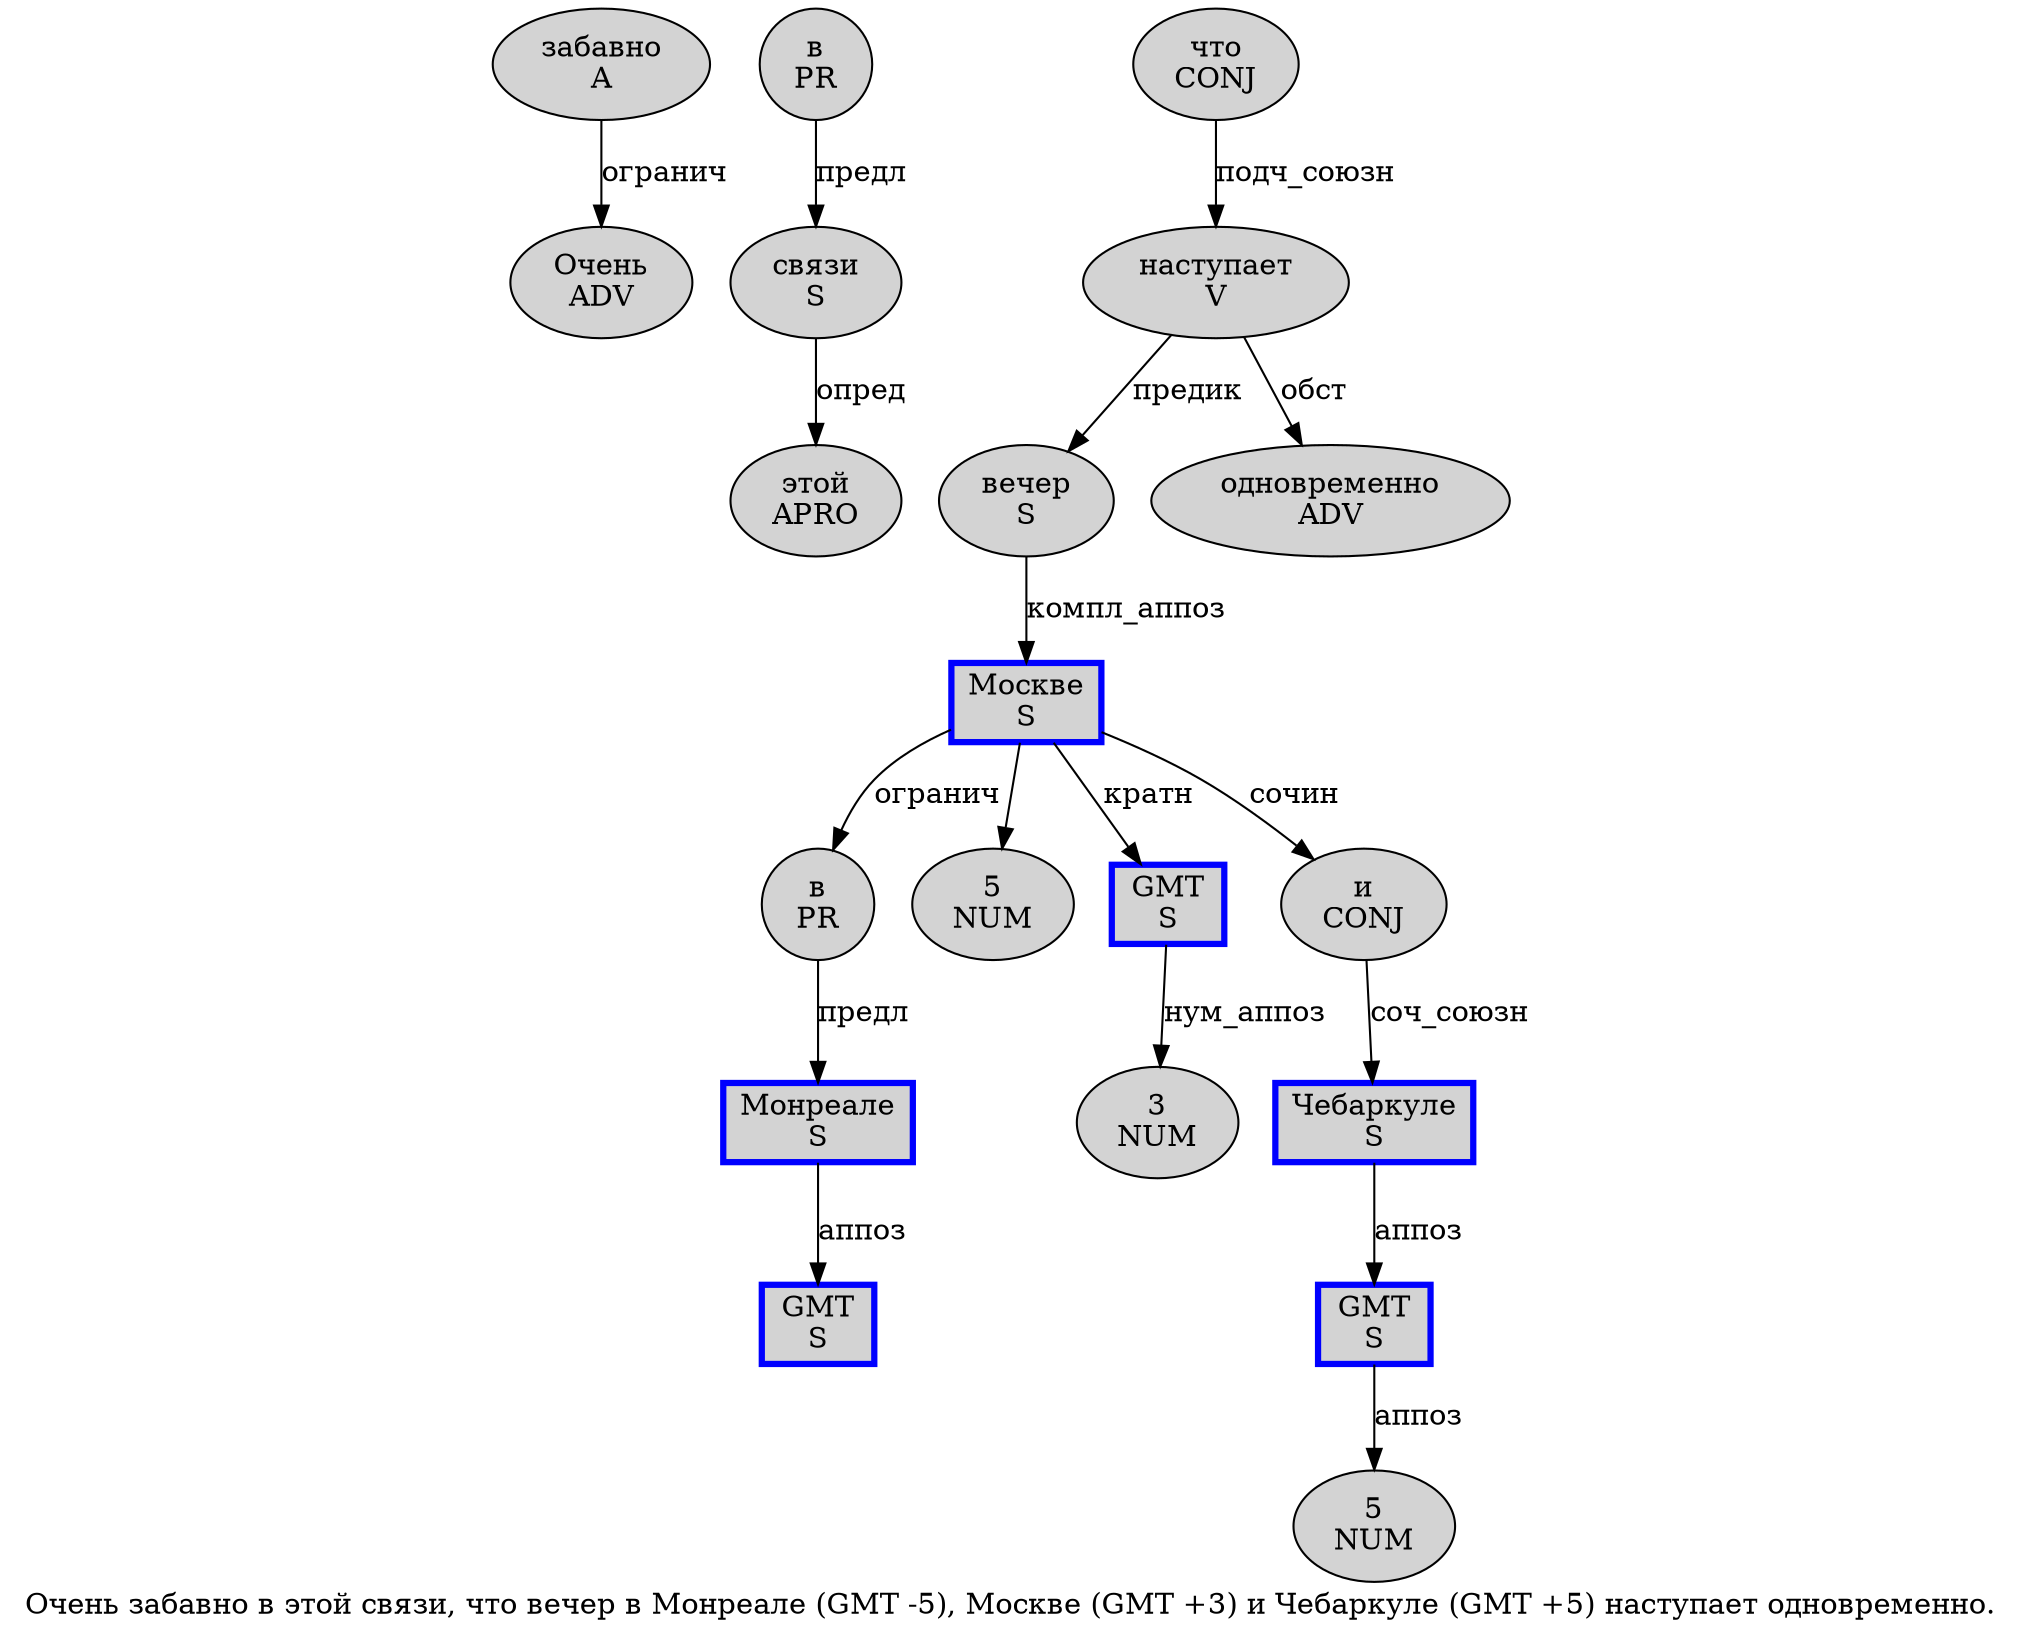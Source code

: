 digraph SENTENCE_3558 {
	graph [label="Очень забавно в этой связи, что вечер в Монреале (GMT -5), Москве (GMT +3) и Чебаркуле (GMT +5) наступает одновременно."]
	node [style=filled]
		0 [label="Очень
ADV" color="" fillcolor=lightgray penwidth=1 shape=ellipse]
		1 [label="забавно
A" color="" fillcolor=lightgray penwidth=1 shape=ellipse]
		2 [label="в
PR" color="" fillcolor=lightgray penwidth=1 shape=ellipse]
		3 [label="этой
APRO" color="" fillcolor=lightgray penwidth=1 shape=ellipse]
		4 [label="связи
S" color="" fillcolor=lightgray penwidth=1 shape=ellipse]
		6 [label="что
CONJ" color="" fillcolor=lightgray penwidth=1 shape=ellipse]
		7 [label="вечер
S" color="" fillcolor=lightgray penwidth=1 shape=ellipse]
		8 [label="в
PR" color="" fillcolor=lightgray penwidth=1 shape=ellipse]
		9 [label="Монреале
S" color=blue fillcolor=lightgray penwidth=3 shape=box]
		11 [label="GMT
S" color=blue fillcolor=lightgray penwidth=3 shape=box]
		13 [label="5
NUM" color="" fillcolor=lightgray penwidth=1 shape=ellipse]
		16 [label="Москве
S" color=blue fillcolor=lightgray penwidth=3 shape=box]
		18 [label="GMT
S" color=blue fillcolor=lightgray penwidth=3 shape=box]
		20 [label="3
NUM" color="" fillcolor=lightgray penwidth=1 shape=ellipse]
		22 [label="и
CONJ" color="" fillcolor=lightgray penwidth=1 shape=ellipse]
		23 [label="Чебаркуле
S" color=blue fillcolor=lightgray penwidth=3 shape=box]
		25 [label="GMT
S" color=blue fillcolor=lightgray penwidth=3 shape=box]
		27 [label="5
NUM" color="" fillcolor=lightgray penwidth=1 shape=ellipse]
		29 [label="наступает
V" color="" fillcolor=lightgray penwidth=1 shape=ellipse]
		30 [label="одновременно
ADV" color="" fillcolor=lightgray penwidth=1 shape=ellipse]
			7 -> 16 [label="компл_аппоз"]
			23 -> 25 [label="аппоз"]
			2 -> 4 [label="предл"]
			8 -> 9 [label="предл"]
			6 -> 29 [label="подч_союзн"]
			4 -> 3 [label="опред"]
			1 -> 0 [label="огранич"]
			25 -> 27 [label="аппоз"]
			29 -> 7 [label="предик"]
			29 -> 30 [label="обст"]
			16 -> 8 [label="огранич"]
			16 -> 13
			16 -> 18 [label="кратн"]
			16 -> 22 [label="сочин"]
			9 -> 11 [label="аппоз"]
			22 -> 23 [label="соч_союзн"]
			18 -> 20 [label="нум_аппоз"]
}